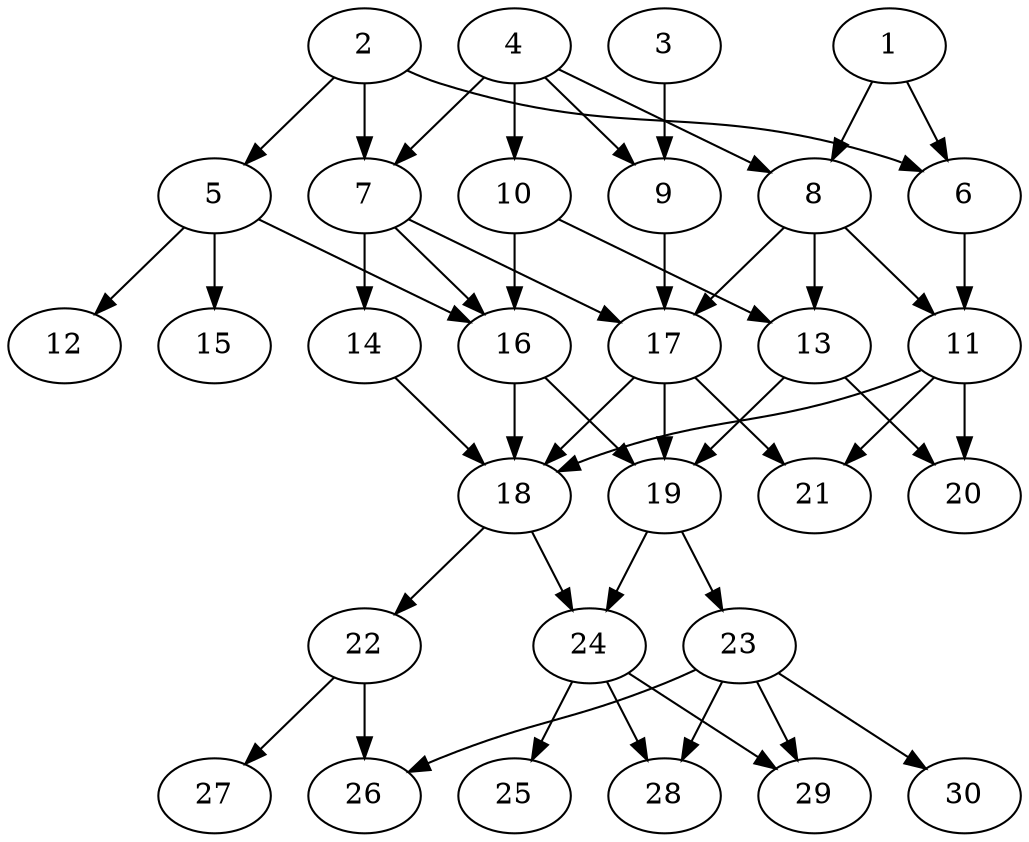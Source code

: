 // DAG automatically generated by daggen at Fri Jul 29 10:40:30 2022
// daggen.exe --dot -n 30 --ccr 0.5 --fat 0.5 --regular 0.5 --density 0.5 -o data\30/random_30_15.gv 
digraph G {
  1 [compute_size="300283771035", trans_size="127141", result_size="1024", ram="43788080",alpha="0.06"]
  1 -> 6 [size ="1024"]
  1 -> 8 [size ="1024"]
  2 [compute_size="549755813888", trans_size="662042", result_size="91136", ram="45408512",alpha="0.19"]
  2 -> 5 [size ="91136"]
  2 -> 6 [size ="91136"]
  2 -> 7 [size ="91136"]
  3 [compute_size="1268324352", trans_size="497403", result_size="29696", ram="34203296",alpha="0.14"]
  3 -> 9 [size ="29696"]
  4 [compute_size="368293445632", trans_size="857499", result_size="9216", ram="33110336",alpha="0.13"]
  4 -> 7 [size ="9216"]
  4 -> 8 [size ="9216"]
  4 -> 9 [size ="9216"]
  4 -> 10 [size ="9216"]
  5 [compute_size="170689560576", trans_size="581513", result_size="74752", ram="15363200",alpha="0.08"]
  5 -> 12 [size ="74752"]
  5 -> 15 [size ="74752"]
  5 -> 16 [size ="74752"]
  6 [compute_size="549755813888", trans_size="329695", result_size="91136", ram="41774816",alpha="0.18"]
  6 -> 11 [size ="91136"]
  7 [compute_size="782757789696", trans_size="479085", result_size="54272", ram="14153024",alpha="0.09"]
  7 -> 14 [size ="54272"]
  7 -> 16 [size ="54272"]
  7 -> 17 [size ="54272"]
  8 [compute_size="1099661312", trans_size="688001", result_size="74752", ram="51677984",alpha="0.11"]
  8 -> 11 [size ="74752"]
  8 -> 13 [size ="74752"]
  8 -> 17 [size ="74752"]
  9 [compute_size="1334824966699", trans_size="141047", result_size="1024", ram="41041424",alpha="0.00"]
  9 -> 17 [size ="1024"]
  10 [compute_size="43800559616", trans_size="583015", result_size="70656", ram="32392784",alpha="0.13"]
  10 -> 13 [size ="70656"]
  10 -> 16 [size ="70656"]
  11 [compute_size="134217728000", trans_size="206935", result_size="1024", ram="49940336",alpha="0.09"]
  11 -> 18 [size ="1024"]
  11 -> 20 [size ="1024"]
  11 -> 21 [size ="1024"]
  12 [compute_size="646619856896", trans_size="362782", result_size="0", ram="9760592",alpha="0.16"]
  13 [compute_size="8589934592", trans_size="176724", result_size="70656", ram="34824224",alpha="0.12"]
  13 -> 19 [size ="70656"]
  13 -> 20 [size ="70656"]
  14 [compute_size="4725178368", trans_size="544109", result_size="74752", ram="14141936",alpha="0.17"]
  14 -> 18 [size ="74752"]
  15 [compute_size="192917795387", trans_size="626940", result_size="0", ram="44128640",alpha="0.02"]
  16 [compute_size="1073741824000", trans_size="23978", result_size="1024", ram="15386960",alpha="0.12"]
  16 -> 18 [size ="1024"]
  16 -> 19 [size ="1024"]
  17 [compute_size="368293445632", trans_size="993750", result_size="9216", ram="23728304",alpha="0.02"]
  17 -> 18 [size ="9216"]
  17 -> 19 [size ="9216"]
  17 -> 21 [size ="9216"]
  18 [compute_size="1014550456471", trans_size="480044", result_size="54272", ram="27824528",alpha="0.11"]
  18 -> 22 [size ="54272"]
  18 -> 24 [size ="54272"]
  19 [compute_size="575984893952", trans_size="680232", result_size="91136", ram="48080720",alpha="0.13"]
  19 -> 23 [size ="91136"]
  19 -> 24 [size ="91136"]
  20 [compute_size="72435440322", trans_size="886974", result_size="0", ram="23536640",alpha="0.02"]
  21 [compute_size="13542948864", trans_size="247919", result_size="0", ram="19850672",alpha="0.18"]
  22 [compute_size="13497016320", trans_size="120779", result_size="13312", ram="44838272",alpha="0.07"]
  22 -> 26 [size ="13312"]
  22 -> 27 [size ="13312"]
  23 [compute_size="114476654679", trans_size="1022522", result_size="9216", ram="20481104",alpha="0.09"]
  23 -> 26 [size ="9216"]
  23 -> 28 [size ="9216"]
  23 -> 29 [size ="9216"]
  23 -> 30 [size ="9216"]
  24 [compute_size="2082355200", trans_size="1005194", result_size="1024", ram="50453552",alpha="0.12"]
  24 -> 25 [size ="1024"]
  24 -> 28 [size ="1024"]
  24 -> 29 [size ="1024"]
  25 [compute_size="87106781184", trans_size="920765", result_size="0", ram="28676720",alpha="0.00"]
  26 [compute_size="20073472000", trans_size="251275", result_size="0", ram="41982320",alpha="0.10"]
  27 [compute_size="7719714816", trans_size="541967", result_size="0", ram="33541184",alpha="0.01"]
  28 [compute_size="782757789696", trans_size="593757", result_size="0", ram="5159072",alpha="0.14"]
  29 [compute_size="8589934592", trans_size="570164", result_size="0", ram="37933616",alpha="0.08"]
  30 [compute_size="15014297600", trans_size="243699", result_size="0", ram="4905632",alpha="0.03"]
}
